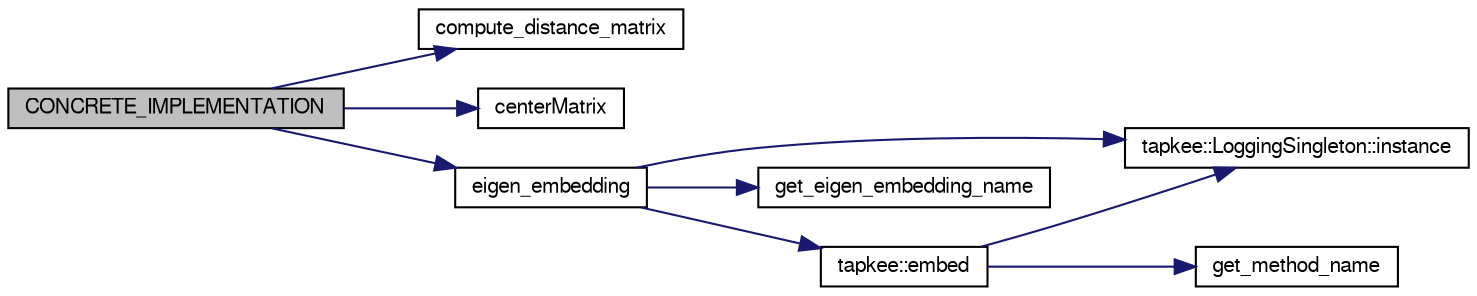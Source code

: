 digraph G
{
  edge [fontname="FreeSans",fontsize="10",labelfontname="FreeSans",labelfontsize="10"];
  node [fontname="FreeSans",fontsize="10",shape=record];
  rankdir="LR";
  Node1 [label="CONCRETE_IMPLEMENTATION",height=0.2,width=0.4,color="black", fillcolor="grey75", style="filled" fontcolor="black"];
  Node1 -> Node2 [color="midnightblue",fontsize="10",style="solid",fontname="FreeSans"];
  Node2 [label="compute_distance_matrix",height=0.2,width=0.4,color="black", fillcolor="white", style="filled",URL="$namespacetapkee_1_1tapkee__internal.html#afa0db1fc6dacd4d9479bfb873d5c220a"];
  Node1 -> Node3 [color="midnightblue",fontsize="10",style="solid",fontname="FreeSans"];
  Node3 [label="centerMatrix",height=0.2,width=0.4,color="black", fillcolor="white", style="filled",URL="$namespacetapkee_1_1tapkee__internal.html#a7b19ac8a49228950511c177290d5bc95"];
  Node1 -> Node4 [color="midnightblue",fontsize="10",style="solid",fontname="FreeSans"];
  Node4 [label="eigen_embedding",height=0.2,width=0.4,color="black", fillcolor="white", style="filled",URL="$namespacetapkee_1_1tapkee__internal.html#add10b992eff51ab8e89cb8ef16dfb270",tooltip="Multiple implementation handler method for various eigendecomposition methods."];
  Node4 -> Node5 [color="midnightblue",fontsize="10",style="solid",fontname="FreeSans"];
  Node5 [label="tapkee::LoggingSingleton::instance",height=0.2,width=0.4,color="black", fillcolor="white", style="filled",URL="$classtapkee_1_1LoggingSingleton.html#aa46d03bd88344fa1ceb6bd0c5a22f3f4"];
  Node4 -> Node6 [color="midnightblue",fontsize="10",style="solid",fontname="FreeSans"];
  Node6 [label="get_eigen_embedding_name",height=0.2,width=0.4,color="black", fillcolor="white", style="filled",URL="$namespacetapkee_1_1tapkee__internal.html#a21267a1c1b1fc39f0125609dfacffe96"];
  Node4 -> Node7 [color="midnightblue",fontsize="10",style="solid",fontname="FreeSans"];
  Node7 [label="tapkee::embed",height=0.2,width=0.4,color="black", fillcolor="white", style="filled",URL="$namespacetapkee.html#aa485f620ab957f9766c6b3ca54c5501a",tooltip="Main entry-point of the library. Constructs dense embedding with specified dimension using provided d..."];
  Node7 -> Node5 [color="midnightblue",fontsize="10",style="solid",fontname="FreeSans"];
  Node7 -> Node8 [color="midnightblue",fontsize="10",style="solid",fontname="FreeSans"];
  Node8 [label="get_method_name",height=0.2,width=0.4,color="black", fillcolor="white", style="filled",URL="$namespacetapkee_1_1tapkee__internal.html#a7181ce6e827e1fe588067bcabb825975"];
}
